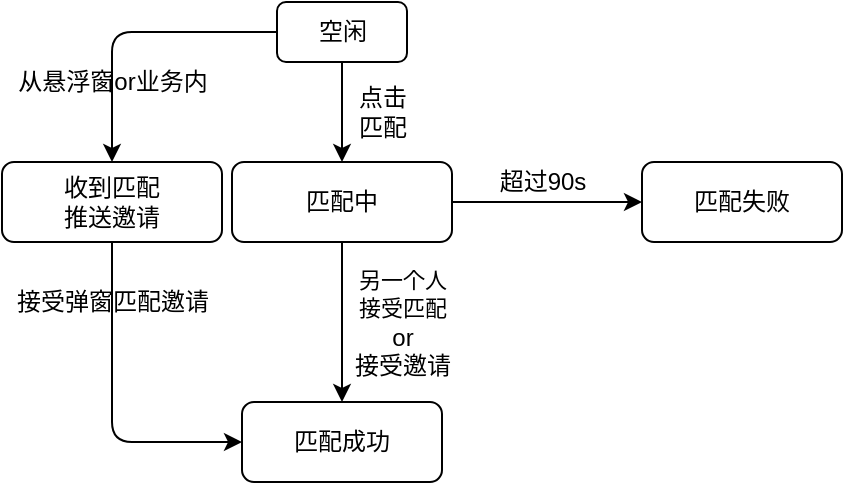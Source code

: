 <mxfile version="14.0.4" type="github">
  <diagram id="ZGVYc-kuVo9qNvVoikeZ" name="Page-1">
    <mxGraphModel dx="719" dy="352" grid="1" gridSize="10" guides="1" tooltips="1" connect="1" arrows="1" fold="1" page="1" pageScale="1" pageWidth="827" pageHeight="1169" math="0" shadow="0">
      <root>
        <mxCell id="0" />
        <mxCell id="1" parent="0" />
        <mxCell id="RatAnrVPAcNZpMuiU217-2" value="匹配中" style="rounded=1;whiteSpace=wrap;html=1;" vertex="1" parent="1">
          <mxGeometry x="175" y="210" width="110" height="40" as="geometry" />
        </mxCell>
        <mxCell id="RatAnrVPAcNZpMuiU217-6" value="匹配成功" style="rounded=1;whiteSpace=wrap;html=1;" vertex="1" parent="1">
          <mxGeometry x="180" y="330" width="100" height="40" as="geometry" />
        </mxCell>
        <mxCell id="RatAnrVPAcNZpMuiU217-7" value="匹配失败" style="rounded=1;whiteSpace=wrap;html=1;" vertex="1" parent="1">
          <mxGeometry x="380" y="210" width="100" height="40" as="geometry" />
        </mxCell>
        <mxCell id="RatAnrVPAcNZpMuiU217-10" value="" style="endArrow=classic;html=1;exitX=0.5;exitY=1;exitDx=0;exitDy=0;entryX=0.5;entryY=0;entryDx=0;entryDy=0;" edge="1" parent="1" source="RatAnrVPAcNZpMuiU217-2" target="RatAnrVPAcNZpMuiU217-6">
          <mxGeometry width="50" height="50" relative="1" as="geometry">
            <mxPoint x="235" y="330" as="sourcePoint" />
            <mxPoint x="234.66" y="430" as="targetPoint" />
          </mxGeometry>
        </mxCell>
        <mxCell id="RatAnrVPAcNZpMuiU217-12" value="&lt;span style=&quot;font-size: 11px ; background-color: rgb(255 , 255 , 255)&quot;&gt;另一个人&lt;/span&gt;&lt;br style=&quot;font-size: 11px&quot;&gt;&lt;span style=&quot;font-size: 11px ; background-color: rgb(255 , 255 , 255)&quot;&gt;接受匹配&lt;br&gt;&lt;/span&gt;or&lt;br&gt;接受邀请&lt;span style=&quot;font-size: 11px ; background-color: rgb(255 , 255 , 255)&quot;&gt;&lt;br&gt;&lt;/span&gt;" style="text;html=1;align=center;verticalAlign=middle;resizable=0;points=[];autosize=1;" vertex="1" parent="1">
          <mxGeometry x="230" y="260" width="60" height="60" as="geometry" />
        </mxCell>
        <mxCell id="RatAnrVPAcNZpMuiU217-16" value="" style="endArrow=classic;html=1;exitX=1;exitY=0.5;exitDx=0;exitDy=0;entryX=0;entryY=0.5;entryDx=0;entryDy=0;" edge="1" parent="1" source="RatAnrVPAcNZpMuiU217-2" target="RatAnrVPAcNZpMuiU217-7">
          <mxGeometry width="50" height="50" relative="1" as="geometry">
            <mxPoint x="290" y="294.66" as="sourcePoint" />
            <mxPoint x="380" y="294.66" as="targetPoint" />
          </mxGeometry>
        </mxCell>
        <mxCell id="RatAnrVPAcNZpMuiU217-17" value="超过90s" style="text;html=1;align=center;verticalAlign=middle;resizable=0;points=[];autosize=1;" vertex="1" parent="1">
          <mxGeometry x="300" y="210" width="60" height="20" as="geometry" />
        </mxCell>
        <mxCell id="RatAnrVPAcNZpMuiU217-21" value="空闲" style="rounded=1;whiteSpace=wrap;html=1;" vertex="1" parent="1">
          <mxGeometry x="197.5" y="130" width="65" height="30" as="geometry" />
        </mxCell>
        <mxCell id="RatAnrVPAcNZpMuiU217-27" value="" style="endArrow=classic;html=1;exitX=0.5;exitY=1;exitDx=0;exitDy=0;entryX=0.5;entryY=0;entryDx=0;entryDy=0;" edge="1" parent="1" source="RatAnrVPAcNZpMuiU217-21" target="RatAnrVPAcNZpMuiU217-2">
          <mxGeometry width="50" height="50" relative="1" as="geometry">
            <mxPoint x="234.66" y="210" as="sourcePoint" />
            <mxPoint x="234.66" y="270" as="targetPoint" />
          </mxGeometry>
        </mxCell>
        <mxCell id="RatAnrVPAcNZpMuiU217-28" value="点击&lt;br&gt;匹配" style="text;html=1;align=center;verticalAlign=middle;resizable=0;points=[];autosize=1;" vertex="1" parent="1">
          <mxGeometry x="230" y="170" width="40" height="30" as="geometry" />
        </mxCell>
        <mxCell id="RatAnrVPAcNZpMuiU217-30" value="" style="endArrow=classic;html=1;entryX=0.5;entryY=0;entryDx=0;entryDy=0;exitX=0;exitY=0.5;exitDx=0;exitDy=0;" edge="1" parent="1" source="RatAnrVPAcNZpMuiU217-21" target="RatAnrVPAcNZpMuiU217-32">
          <mxGeometry width="50" height="50" relative="1" as="geometry">
            <mxPoint x="202.5" y="140" as="sourcePoint" />
            <mxPoint x="142.5" y="250" as="targetPoint" />
            <Array as="points">
              <mxPoint x="115" y="145" />
            </Array>
          </mxGeometry>
        </mxCell>
        <mxCell id="RatAnrVPAcNZpMuiU217-32" value="收到匹配&lt;br&gt;推送邀请" style="rounded=1;whiteSpace=wrap;html=1;" vertex="1" parent="1">
          <mxGeometry x="60" y="210" width="110" height="40" as="geometry" />
        </mxCell>
        <mxCell id="RatAnrVPAcNZpMuiU217-33" value="" style="endArrow=classic;html=1;entryX=0;entryY=0.5;entryDx=0;entryDy=0;exitX=0.5;exitY=1;exitDx=0;exitDy=0;" edge="1" parent="1" source="RatAnrVPAcNZpMuiU217-32" target="RatAnrVPAcNZpMuiU217-6">
          <mxGeometry width="50" height="50" relative="1" as="geometry">
            <mxPoint x="80" y="370" as="sourcePoint" />
            <mxPoint x="170" y="420" as="targetPoint" />
            <Array as="points">
              <mxPoint x="115" y="350" />
            </Array>
          </mxGeometry>
        </mxCell>
        <mxCell id="RatAnrVPAcNZpMuiU217-35" value="从悬浮窗or业务内" style="text;html=1;align=center;verticalAlign=middle;resizable=0;points=[];autosize=1;" vertex="1" parent="1">
          <mxGeometry x="60" y="160" width="110" height="20" as="geometry" />
        </mxCell>
        <mxCell id="RatAnrVPAcNZpMuiU217-36" value="接受弹窗匹配邀请" style="text;html=1;align=center;verticalAlign=middle;resizable=0;points=[];autosize=1;" vertex="1" parent="1">
          <mxGeometry x="60" y="270" width="110" height="20" as="geometry" />
        </mxCell>
      </root>
    </mxGraphModel>
  </diagram>
</mxfile>
